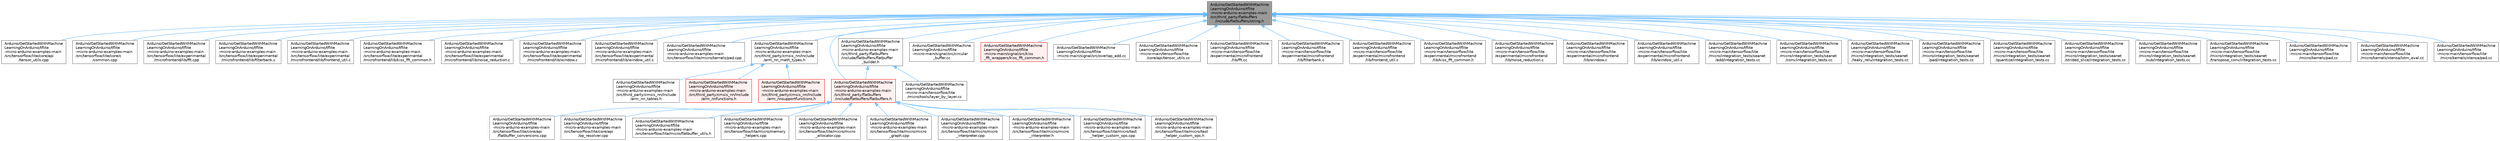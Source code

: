 digraph "Arduino/GetStartedWithMachineLearningOnArduino/tflite-micro-arduino-examples-main/src/third_party/flatbuffers/include/flatbuffers/string.h"
{
 // LATEX_PDF_SIZE
  bgcolor="transparent";
  edge [fontname=Helvetica,fontsize=10,labelfontname=Helvetica,labelfontsize=10];
  node [fontname=Helvetica,fontsize=10,shape=box,height=0.2,width=0.4];
  Node1 [id="Node000001",label="Arduino/GetStartedWithMachine\lLearningOnArduino/tflite\l-micro-arduino-examples-main\l/src/third_party/flatbuffers\l/include/flatbuffers/string.h",height=0.2,width=0.4,color="gray40", fillcolor="grey60", style="filled", fontcolor="black",tooltip=" "];
  Node1 -> Node2 [id="edge1_Node000001_Node000002",dir="back",color="steelblue1",style="solid",tooltip=" "];
  Node2 [id="Node000002",label="Arduino/GetStartedWithMachine\lLearningOnArduino/tflite\l-micro-arduino-examples-main\l/src/tensorflow/lite/core/api\l/tensor_utils.cpp",height=0.2,width=0.4,color="grey40", fillcolor="white", style="filled",URL="$core_2api_2tensor__utils_8cpp.html",tooltip=" "];
  Node1 -> Node3 [id="edge2_Node000001_Node000003",dir="back",color="steelblue1",style="solid",tooltip=" "];
  Node3 [id="Node000003",label="Arduino/GetStartedWithMachine\lLearningOnArduino/tflite\l-micro-arduino-examples-main\l/src/tensorflow/lite/core/c\l/common.cpp",height=0.2,width=0.4,color="grey40", fillcolor="white", style="filled",URL="$common_8cpp.html",tooltip=" "];
  Node1 -> Node4 [id="edge3_Node000001_Node000004",dir="back",color="steelblue1",style="solid",tooltip=" "];
  Node4 [id="Node000004",label="Arduino/GetStartedWithMachine\lLearningOnArduino/tflite\l-micro-arduino-examples-main\l/src/tensorflow/lite/experimental\l/microfrontend/lib/fft.cpp",height=0.2,width=0.4,color="grey40", fillcolor="white", style="filled",URL="$fft_8cpp.html",tooltip=" "];
  Node1 -> Node5 [id="edge4_Node000001_Node000005",dir="back",color="steelblue1",style="solid",tooltip=" "];
  Node5 [id="Node000005",label="Arduino/GetStartedWithMachine\lLearningOnArduino/tflite\l-micro-arduino-examples-main\l/src/tensorflow/lite/experimental\l/microfrontend/lib/filterbank.c",height=0.2,width=0.4,color="grey40", fillcolor="white", style="filled",URL="$tflite-micro-arduino-examples-main_2src_2tensorflow_2lite_2experimental_2microfrontend_2lib_2filterbank_8c.html",tooltip=" "];
  Node1 -> Node6 [id="edge5_Node000001_Node000006",dir="back",color="steelblue1",style="solid",tooltip=" "];
  Node6 [id="Node000006",label="Arduino/GetStartedWithMachine\lLearningOnArduino/tflite\l-micro-arduino-examples-main\l/src/tensorflow/lite/experimental\l/microfrontend/lib/frontend_util.c",height=0.2,width=0.4,color="grey40", fillcolor="white", style="filled",URL="$tflite-micro-arduino-examples-main_2src_2tensorflow_2lite_2experimental_2microfrontend_2lib_2frontend__util_8c.html",tooltip=" "];
  Node1 -> Node7 [id="edge6_Node000001_Node000007",dir="back",color="steelblue1",style="solid",tooltip=" "];
  Node7 [id="Node000007",label="Arduino/GetStartedWithMachine\lLearningOnArduino/tflite\l-micro-arduino-examples-main\l/src/tensorflow/lite/experimental\l/microfrontend/lib/kiss_fft_common.h",height=0.2,width=0.4,color="grey40", fillcolor="white", style="filled",URL="$tflite-micro-arduino-examples-main_2src_2tensorflow_2lite_2experimental_2microfrontend_2lib_2kiss__fft__common_8h.html",tooltip=" "];
  Node1 -> Node8 [id="edge7_Node000001_Node000008",dir="back",color="steelblue1",style="solid",tooltip=" "];
  Node8 [id="Node000008",label="Arduino/GetStartedWithMachine\lLearningOnArduino/tflite\l-micro-arduino-examples-main\l/src/tensorflow/lite/experimental\l/microfrontend/lib/noise_reduction.c",height=0.2,width=0.4,color="grey40", fillcolor="white", style="filled",URL="$tflite-micro-arduino-examples-main_2src_2tensorflow_2lite_2experimental_2microfrontend_2lib_2noise__reduction_8c.html",tooltip=" "];
  Node1 -> Node9 [id="edge8_Node000001_Node000009",dir="back",color="steelblue1",style="solid",tooltip=" "];
  Node9 [id="Node000009",label="Arduino/GetStartedWithMachine\lLearningOnArduino/tflite\l-micro-arduino-examples-main\l/src/tensorflow/lite/experimental\l/microfrontend/lib/window.c",height=0.2,width=0.4,color="grey40", fillcolor="white", style="filled",URL="$tflite-micro-arduino-examples-main_2src_2tensorflow_2lite_2experimental_2microfrontend_2lib_2window_8c.html",tooltip=" "];
  Node1 -> Node10 [id="edge9_Node000001_Node000010",dir="back",color="steelblue1",style="solid",tooltip=" "];
  Node10 [id="Node000010",label="Arduino/GetStartedWithMachine\lLearningOnArduino/tflite\l-micro-arduino-examples-main\l/src/tensorflow/lite/experimental\l/microfrontend/lib/window_util.c",height=0.2,width=0.4,color="grey40", fillcolor="white", style="filled",URL="$tflite-micro-arduino-examples-main_2src_2tensorflow_2lite_2experimental_2microfrontend_2lib_2window__util_8c.html",tooltip=" "];
  Node1 -> Node11 [id="edge10_Node000001_Node000011",dir="back",color="steelblue1",style="solid",tooltip=" "];
  Node11 [id="Node000011",label="Arduino/GetStartedWithMachine\lLearningOnArduino/tflite\l-micro-arduino-examples-main\l/src/tensorflow/lite/micro/kernels/pad.cpp",height=0.2,width=0.4,color="grey40", fillcolor="white", style="filled",URL="$pad_8cpp.html",tooltip=" "];
  Node1 -> Node12 [id="edge11_Node000001_Node000012",dir="back",color="steelblue1",style="solid",tooltip=" "];
  Node12 [id="Node000012",label="Arduino/GetStartedWithMachine\lLearningOnArduino/tflite\l-micro-arduino-examples-main\l/src/third_party/cmsis_nn/Include\l/arm_nn_math_types.h",height=0.2,width=0.4,color="grey40", fillcolor="white", style="filled",URL="$arm__nn__math__types_8h.html",tooltip=" "];
  Node12 -> Node13 [id="edge12_Node000012_Node000013",dir="back",color="steelblue1",style="solid",tooltip=" "];
  Node13 [id="Node000013",label="Arduino/GetStartedWithMachine\lLearningOnArduino/tflite\l-micro-arduino-examples-main\l/src/third_party/cmsis_nn/Include\l/arm_nn_tables.h",height=0.2,width=0.4,color="grey40", fillcolor="white", style="filled",URL="$arm__nn__tables_8h.html",tooltip=" "];
  Node12 -> Node14 [id="edge13_Node000012_Node000014",dir="back",color="steelblue1",style="solid",tooltip=" "];
  Node14 [id="Node000014",label="Arduino/GetStartedWithMachine\lLearningOnArduino/tflite\l-micro-arduino-examples-main\l/src/third_party/cmsis_nn/Include\l/arm_nnfunctions.h",height=0.2,width=0.4,color="red", fillcolor="#FFF0F0", style="filled",URL="$arm__nnfunctions_8h.html",tooltip=" "];
  Node12 -> Node73 [id="edge14_Node000012_Node000073",dir="back",color="steelblue1",style="solid",tooltip=" "];
  Node73 [id="Node000073",label="Arduino/GetStartedWithMachine\lLearningOnArduino/tflite\l-micro-arduino-examples-main\l/src/third_party/cmsis_nn/Include\l/arm_nnsupportfunctions.h",height=0.2,width=0.4,color="red", fillcolor="#FFF0F0", style="filled",URL="$arm__nnsupportfunctions_8h.html",tooltip=" "];
  Node1 -> Node88 [id="edge15_Node000001_Node000088",dir="back",color="steelblue1",style="solid",tooltip=" "];
  Node88 [id="Node000088",label="Arduino/GetStartedWithMachine\lLearningOnArduino/tflite\l-micro-arduino-examples-main\l/src/third_party/flatbuffers\l/include/flatbuffers/flatbuffer\l_builder.h",height=0.2,width=0.4,color="grey40", fillcolor="white", style="filled",URL="$flatbuffer__builder_8h.html",tooltip=" "];
  Node88 -> Node89 [id="edge16_Node000088_Node000089",dir="back",color="steelblue1",style="solid",tooltip=" "];
  Node89 [id="Node000089",label="Arduino/GetStartedWithMachine\lLearningOnArduino/tflite\l-micro-arduino-examples-main\l/src/third_party/flatbuffers\l/include/flatbuffers/flatbuffers.h",height=0.2,width=0.4,color="red", fillcolor="#FFF0F0", style="filled",URL="$flatbuffers_8h.html",tooltip=" "];
  Node89 -> Node90 [id="edge17_Node000089_Node000090",dir="back",color="steelblue1",style="solid",tooltip=" "];
  Node90 [id="Node000090",label="Arduino/GetStartedWithMachine\lLearningOnArduino/tflite\l-micro-arduino-examples-main\l/src/tensorflow/lite/core/api\l/flatbuffer_conversions.cpp",height=0.2,width=0.4,color="grey40", fillcolor="white", style="filled",URL="$flatbuffer__conversions_8cpp.html",tooltip=" "];
  Node89 -> Node91 [id="edge18_Node000089_Node000091",dir="back",color="steelblue1",style="solid",tooltip=" "];
  Node91 [id="Node000091",label="Arduino/GetStartedWithMachine\lLearningOnArduino/tflite\l-micro-arduino-examples-main\l/src/tensorflow/lite/core/api\l/op_resolver.cpp",height=0.2,width=0.4,color="grey40", fillcolor="white", style="filled",URL="$op__resolver_8cpp.html",tooltip=" "];
  Node89 -> Node92 [id="edge19_Node000089_Node000092",dir="back",color="steelblue1",style="solid",tooltip=" "];
  Node92 [id="Node000092",label="Arduino/GetStartedWithMachine\lLearningOnArduino/tflite\l-micro-arduino-examples-main\l/src/tensorflow/lite/micro/flatbuffer_utils.h",height=0.2,width=0.4,color="grey40", fillcolor="white", style="filled",URL="$tflite-micro-arduino-examples-main_2src_2tensorflow_2lite_2micro_2flatbuffer__utils_8h.html",tooltip=" "];
  Node89 -> Node93 [id="edge20_Node000089_Node000093",dir="back",color="steelblue1",style="solid",tooltip=" "];
  Node93 [id="Node000093",label="Arduino/GetStartedWithMachine\lLearningOnArduino/tflite\l-micro-arduino-examples-main\l/src/tensorflow/lite/micro/memory\l_helpers.cpp",height=0.2,width=0.4,color="grey40", fillcolor="white", style="filled",URL="$memory__helpers_8cpp.html",tooltip=" "];
  Node89 -> Node94 [id="edge21_Node000089_Node000094",dir="back",color="steelblue1",style="solid",tooltip=" "];
  Node94 [id="Node000094",label="Arduino/GetStartedWithMachine\lLearningOnArduino/tflite\l-micro-arduino-examples-main\l/src/tensorflow/lite/micro/micro\l_allocator.cpp",height=0.2,width=0.4,color="grey40", fillcolor="white", style="filled",URL="$micro__allocator_8cpp.html",tooltip=" "];
  Node89 -> Node95 [id="edge22_Node000089_Node000095",dir="back",color="steelblue1",style="solid",tooltip=" "];
  Node95 [id="Node000095",label="Arduino/GetStartedWithMachine\lLearningOnArduino/tflite\l-micro-arduino-examples-main\l/src/tensorflow/lite/micro/micro\l_graph.cpp",height=0.2,width=0.4,color="grey40", fillcolor="white", style="filled",URL="$micro__graph_8cpp.html",tooltip=" "];
  Node89 -> Node96 [id="edge23_Node000089_Node000096",dir="back",color="steelblue1",style="solid",tooltip=" "];
  Node96 [id="Node000096",label="Arduino/GetStartedWithMachine\lLearningOnArduino/tflite\l-micro-arduino-examples-main\l/src/tensorflow/lite/micro/micro\l_interpreter.cpp",height=0.2,width=0.4,color="grey40", fillcolor="white", style="filled",URL="$micro__interpreter_8cpp.html",tooltip=" "];
  Node89 -> Node97 [id="edge24_Node000089_Node000097",dir="back",color="steelblue1",style="solid",tooltip=" "];
  Node97 [id="Node000097",label="Arduino/GetStartedWithMachine\lLearningOnArduino/tflite\l-micro-arduino-examples-main\l/src/tensorflow/lite/micro/micro\l_interpreter.h",height=0.2,width=0.4,color="grey40", fillcolor="white", style="filled",URL="$tflite-micro-arduino-examples-main_2src_2tensorflow_2lite_2micro_2micro__interpreter_8h.html",tooltip=" "];
  Node89 -> Node98 [id="edge25_Node000089_Node000098",dir="back",color="steelblue1",style="solid",tooltip=" "];
  Node98 [id="Node000098",label="Arduino/GetStartedWithMachine\lLearningOnArduino/tflite\l-micro-arduino-examples-main\l/src/tensorflow/lite/micro/test\l_helper_custom_ops.cpp",height=0.2,width=0.4,color="grey40", fillcolor="white", style="filled",URL="$test__helper__custom__ops_8cpp.html",tooltip=" "];
  Node89 -> Node99 [id="edge26_Node000089_Node000099",dir="back",color="steelblue1",style="solid",tooltip=" "];
  Node99 [id="Node000099",label="Arduino/GetStartedWithMachine\lLearningOnArduino/tflite\l-micro-arduino-examples-main\l/src/tensorflow/lite/micro/test\l_helper_custom_ops.h",height=0.2,width=0.4,color="grey40", fillcolor="white", style="filled",URL="$tflite-micro-arduino-examples-main_2src_2tensorflow_2lite_2micro_2test__helper__custom__ops_8h.html",tooltip=" "];
  Node88 -> Node121 [id="edge27_Node000088_Node000121",dir="back",color="steelblue1",style="solid",tooltip=" "];
  Node121 [id="Node000121",label="Arduino/GetStartedWithMachine\lLearningOnArduino/tflite\l-micro-main/tensorflow/lite\l/micro/tools/layer_by_layer.cc",height=0.2,width=0.4,color="grey40", fillcolor="white", style="filled",URL="$layer__by__layer_8cc.html",tooltip=" "];
  Node1 -> Node89 [id="edge28_Node000001_Node000089",dir="back",color="steelblue1",style="solid",tooltip=" "];
  Node1 -> Node124 [id="edge29_Node000001_Node000124",dir="back",color="steelblue1",style="solid",tooltip=" "];
  Node124 [id="Node000124",label="Arduino/GetStartedWithMachine\lLearningOnArduino/tflite\l-micro-main/signal/src/circular\l_buffer.cc",height=0.2,width=0.4,color="grey40", fillcolor="white", style="filled",URL="$signal_2src_2circular__buffer_8cc.html",tooltip=" "];
  Node1 -> Node125 [id="edge30_Node000001_Node000125",dir="back",color="steelblue1",style="solid",tooltip=" "];
  Node125 [id="Node000125",label="Arduino/GetStartedWithMachine\lLearningOnArduino/tflite\l-micro-main/signal/src/kiss\l_fft_wrappers/kiss_fft_common.h",height=0.2,width=0.4,color="red", fillcolor="#FFF0F0", style="filled",URL="$tflite-micro-main_2signal_2src_2kiss__fft__wrappers_2kiss__fft__common_8h.html",tooltip=" "];
  Node1 -> Node138 [id="edge31_Node000001_Node000138",dir="back",color="steelblue1",style="solid",tooltip=" "];
  Node138 [id="Node000138",label="Arduino/GetStartedWithMachine\lLearningOnArduino/tflite\l-micro-main/signal/src/overlap_add.cc",height=0.2,width=0.4,color="grey40", fillcolor="white", style="filled",URL="$src_2overlap__add_8cc.html",tooltip=" "];
  Node1 -> Node139 [id="edge32_Node000001_Node000139",dir="back",color="steelblue1",style="solid",tooltip=" "];
  Node139 [id="Node000139",label="Arduino/GetStartedWithMachine\lLearningOnArduino/tflite\l-micro-main/tensorflow/lite\l/core/api/tensor_utils.cc",height=0.2,width=0.4,color="grey40", fillcolor="white", style="filled",URL="$core_2api_2tensor__utils_8cc.html",tooltip=" "];
  Node1 -> Node140 [id="edge33_Node000001_Node000140",dir="back",color="steelblue1",style="solid",tooltip=" "];
  Node140 [id="Node000140",label="Arduino/GetStartedWithMachine\lLearningOnArduino/tflite\l-micro-main/tensorflow/lite\l/experimental/microfrontend\l/lib/fft.cc",height=0.2,width=0.4,color="grey40", fillcolor="white", style="filled",URL="$fft_8cc.html",tooltip=" "];
  Node1 -> Node141 [id="edge34_Node000001_Node000141",dir="back",color="steelblue1",style="solid",tooltip=" "];
  Node141 [id="Node000141",label="Arduino/GetStartedWithMachine\lLearningOnArduino/tflite\l-micro-main/tensorflow/lite\l/experimental/microfrontend\l/lib/filterbank.c",height=0.2,width=0.4,color="grey40", fillcolor="white", style="filled",URL="$tflite-micro-main_2tensorflow_2lite_2experimental_2microfrontend_2lib_2filterbank_8c.html",tooltip=" "];
  Node1 -> Node142 [id="edge35_Node000001_Node000142",dir="back",color="steelblue1",style="solid",tooltip=" "];
  Node142 [id="Node000142",label="Arduino/GetStartedWithMachine\lLearningOnArduino/tflite\l-micro-main/tensorflow/lite\l/experimental/microfrontend\l/lib/frontend_util.c",height=0.2,width=0.4,color="grey40", fillcolor="white", style="filled",URL="$tflite-micro-main_2tensorflow_2lite_2experimental_2microfrontend_2lib_2frontend__util_8c.html",tooltip=" "];
  Node1 -> Node143 [id="edge36_Node000001_Node000143",dir="back",color="steelblue1",style="solid",tooltip=" "];
  Node143 [id="Node000143",label="Arduino/GetStartedWithMachine\lLearningOnArduino/tflite\l-micro-main/tensorflow/lite\l/experimental/microfrontend\l/lib/kiss_fft_common.h",height=0.2,width=0.4,color="grey40", fillcolor="white", style="filled",URL="$tflite-micro-main_2tensorflow_2lite_2experimental_2microfrontend_2lib_2kiss__fft__common_8h.html",tooltip=" "];
  Node1 -> Node144 [id="edge37_Node000001_Node000144",dir="back",color="steelblue1",style="solid",tooltip=" "];
  Node144 [id="Node000144",label="Arduino/GetStartedWithMachine\lLearningOnArduino/tflite\l-micro-main/tensorflow/lite\l/experimental/microfrontend\l/lib/noise_reduction.c",height=0.2,width=0.4,color="grey40", fillcolor="white", style="filled",URL="$tflite-micro-main_2tensorflow_2lite_2experimental_2microfrontend_2lib_2noise__reduction_8c.html",tooltip=" "];
  Node1 -> Node145 [id="edge38_Node000001_Node000145",dir="back",color="steelblue1",style="solid",tooltip=" "];
  Node145 [id="Node000145",label="Arduino/GetStartedWithMachine\lLearningOnArduino/tflite\l-micro-main/tensorflow/lite\l/experimental/microfrontend\l/lib/window.c",height=0.2,width=0.4,color="grey40", fillcolor="white", style="filled",URL="$tflite-micro-main_2tensorflow_2lite_2experimental_2microfrontend_2lib_2window_8c.html",tooltip=" "];
  Node1 -> Node146 [id="edge39_Node000001_Node000146",dir="back",color="steelblue1",style="solid",tooltip=" "];
  Node146 [id="Node000146",label="Arduino/GetStartedWithMachine\lLearningOnArduino/tflite\l-micro-main/tensorflow/lite\l/experimental/microfrontend\l/lib/window_util.c",height=0.2,width=0.4,color="grey40", fillcolor="white", style="filled",URL="$tflite-micro-main_2tensorflow_2lite_2experimental_2microfrontend_2lib_2window__util_8c.html",tooltip=" "];
  Node1 -> Node147 [id="edge40_Node000001_Node000147",dir="back",color="steelblue1",style="solid",tooltip=" "];
  Node147 [id="Node000147",label="Arduino/GetStartedWithMachine\lLearningOnArduino/tflite\l-micro-main/tensorflow/lite\l/micro/integration_tests/seanet\l/add/integration_tests.cc",height=0.2,width=0.4,color="grey40", fillcolor="white", style="filled",URL="$add_2integration__tests_8cc.html",tooltip=" "];
  Node1 -> Node148 [id="edge41_Node000001_Node000148",dir="back",color="steelblue1",style="solid",tooltip=" "];
  Node148 [id="Node000148",label="Arduino/GetStartedWithMachine\lLearningOnArduino/tflite\l-micro-main/tensorflow/lite\l/micro/integration_tests/seanet\l/conv/integration_tests.cc",height=0.2,width=0.4,color="grey40", fillcolor="white", style="filled",URL="$conv_2integration__tests_8cc.html",tooltip=" "];
  Node1 -> Node149 [id="edge42_Node000001_Node000149",dir="back",color="steelblue1",style="solid",tooltip=" "];
  Node149 [id="Node000149",label="Arduino/GetStartedWithMachine\lLearningOnArduino/tflite\l-micro-main/tensorflow/lite\l/micro/integration_tests/seanet\l/leaky_relu/integration_tests.cc",height=0.2,width=0.4,color="grey40", fillcolor="white", style="filled",URL="$leaky__relu_2integration__tests_8cc.html",tooltip=" "];
  Node1 -> Node150 [id="edge43_Node000001_Node000150",dir="back",color="steelblue1",style="solid",tooltip=" "];
  Node150 [id="Node000150",label="Arduino/GetStartedWithMachine\lLearningOnArduino/tflite\l-micro-main/tensorflow/lite\l/micro/integration_tests/seanet\l/pad/integration_tests.cc",height=0.2,width=0.4,color="grey40", fillcolor="white", style="filled",URL="$pad_2integration__tests_8cc.html",tooltip=" "];
  Node1 -> Node151 [id="edge44_Node000001_Node000151",dir="back",color="steelblue1",style="solid",tooltip=" "];
  Node151 [id="Node000151",label="Arduino/GetStartedWithMachine\lLearningOnArduino/tflite\l-micro-main/tensorflow/lite\l/micro/integration_tests/seanet\l/quantize/integration_tests.cc",height=0.2,width=0.4,color="grey40", fillcolor="white", style="filled",URL="$quantize_2integration__tests_8cc.html",tooltip=" "];
  Node1 -> Node152 [id="edge45_Node000001_Node000152",dir="back",color="steelblue1",style="solid",tooltip=" "];
  Node152 [id="Node000152",label="Arduino/GetStartedWithMachine\lLearningOnArduino/tflite\l-micro-main/tensorflow/lite\l/micro/integration_tests/seanet\l/strided_slice/integration_tests.cc",height=0.2,width=0.4,color="grey40", fillcolor="white", style="filled",URL="$strided__slice_2integration__tests_8cc.html",tooltip=" "];
  Node1 -> Node153 [id="edge46_Node000001_Node000153",dir="back",color="steelblue1",style="solid",tooltip=" "];
  Node153 [id="Node000153",label="Arduino/GetStartedWithMachine\lLearningOnArduino/tflite\l-micro-main/tensorflow/lite\l/micro/integration_tests/seanet\l/sub/integration_tests.cc",height=0.2,width=0.4,color="grey40", fillcolor="white", style="filled",URL="$sub_2integration__tests_8cc.html",tooltip=" "];
  Node1 -> Node154 [id="edge47_Node000001_Node000154",dir="back",color="steelblue1",style="solid",tooltip=" "];
  Node154 [id="Node000154",label="Arduino/GetStartedWithMachine\lLearningOnArduino/tflite\l-micro-main/tensorflow/lite\l/micro/integration_tests/seanet\l/transpose_conv/integration_tests.cc",height=0.2,width=0.4,color="grey40", fillcolor="white", style="filled",URL="$transpose__conv_2integration__tests_8cc.html",tooltip=" "];
  Node1 -> Node155 [id="edge48_Node000001_Node000155",dir="back",color="steelblue1",style="solid",tooltip=" "];
  Node155 [id="Node000155",label="Arduino/GetStartedWithMachine\lLearningOnArduino/tflite\l-micro-main/tensorflow/lite\l/micro/kernels/pad.cc",height=0.2,width=0.4,color="grey40", fillcolor="white", style="filled",URL="$pad_8cc.html",tooltip=" "];
  Node1 -> Node156 [id="edge49_Node000001_Node000156",dir="back",color="steelblue1",style="solid",tooltip=" "];
  Node156 [id="Node000156",label="Arduino/GetStartedWithMachine\lLearningOnArduino/tflite\l-micro-main/tensorflow/lite\l/micro/kernels/xtensa/lstm_eval.cc",height=0.2,width=0.4,color="grey40", fillcolor="white", style="filled",URL="$xtensa_2lstm__eval_8cc.html",tooltip=" "];
  Node1 -> Node157 [id="edge50_Node000001_Node000157",dir="back",color="steelblue1",style="solid",tooltip=" "];
  Node157 [id="Node000157",label="Arduino/GetStartedWithMachine\lLearningOnArduino/tflite\l-micro-main/tensorflow/lite\l/micro/kernels/xtensa/pad.cc",height=0.2,width=0.4,color="grey40", fillcolor="white", style="filled",URL="$xtensa_2pad_8cc.html",tooltip=" "];
}
